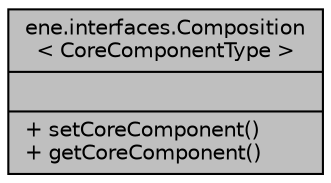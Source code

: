 digraph "ene.interfaces.Composition&lt; CoreComponentType &gt;"
{
  bgcolor="transparent";
  edge [fontname="Helvetica",fontsize="10",labelfontname="Helvetica",labelfontsize="10"];
  node [fontname="Helvetica",fontsize="10",shape=record];
  Node14 [label="{ene.interfaces.Composition\l\< CoreComponentType \>\n||+ setCoreComponent()\l+ getCoreComponent()\l}",height=0.2,width=0.4,color="black", fillcolor="grey75", style="filled", fontcolor="black"];
}
